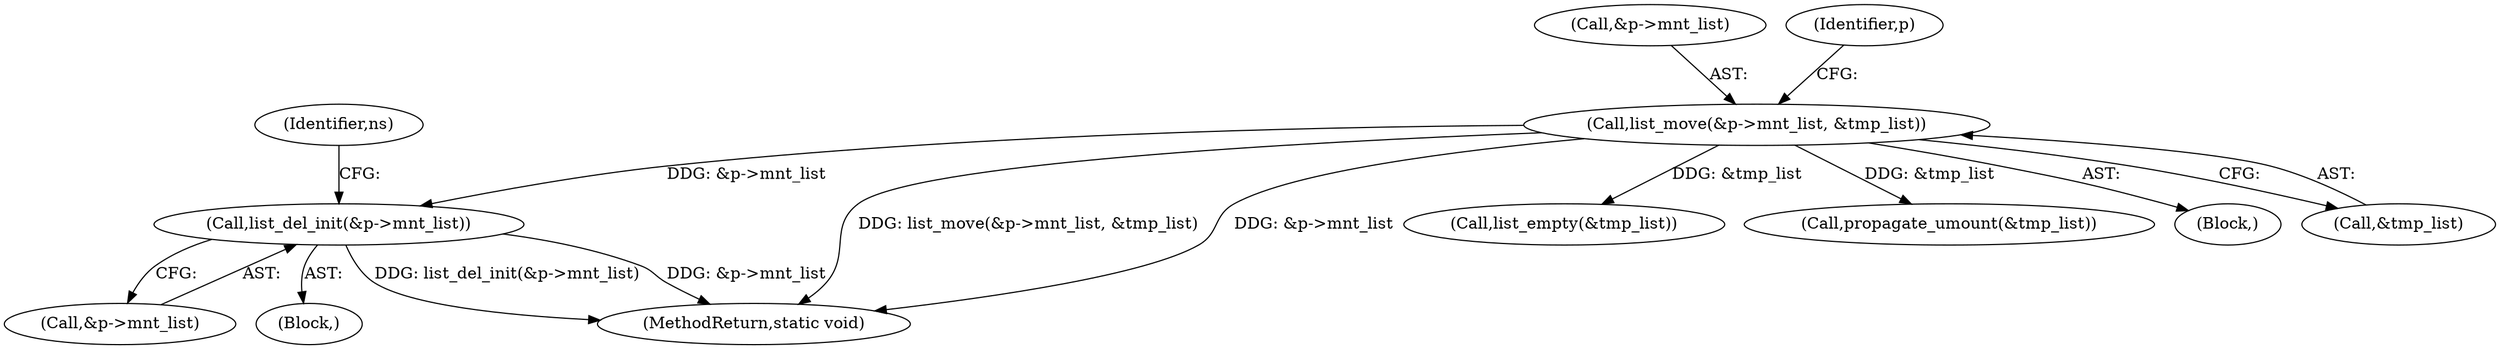 digraph "0_linux_d29216842a85c7970c536108e093963f02714498_4@pointer" {
"1000168" [label="(Call,list_del_init(&p->mnt_list))"];
"1000135" [label="(Call,list_move(&p->mnt_list, &tmp_list))"];
"1000135" [label="(Call,list_move(&p->mnt_list, &tmp_list))"];
"1000157" [label="(Call,list_empty(&tmp_list))"];
"1000174" [label="(Identifier,ns)"];
"1000168" [label="(Call,list_del_init(&p->mnt_list))"];
"1000169" [label="(Call,&p->mnt_list)"];
"1000160" [label="(Block,)"];
"1000152" [label="(Call,propagate_umount(&tmp_list))"];
"1000136" [label="(Call,&p->mnt_list)"];
"1000127" [label="(Block,)"];
"1000123" [label="(Identifier,p)"];
"1000140" [label="(Call,&tmp_list)"];
"1000256" [label="(MethodReturn,static void)"];
"1000168" -> "1000160"  [label="AST: "];
"1000168" -> "1000169"  [label="CFG: "];
"1000169" -> "1000168"  [label="AST: "];
"1000174" -> "1000168"  [label="CFG: "];
"1000168" -> "1000256"  [label="DDG: list_del_init(&p->mnt_list)"];
"1000168" -> "1000256"  [label="DDG: &p->mnt_list"];
"1000135" -> "1000168"  [label="DDG: &p->mnt_list"];
"1000135" -> "1000127"  [label="AST: "];
"1000135" -> "1000140"  [label="CFG: "];
"1000136" -> "1000135"  [label="AST: "];
"1000140" -> "1000135"  [label="AST: "];
"1000123" -> "1000135"  [label="CFG: "];
"1000135" -> "1000256"  [label="DDG: list_move(&p->mnt_list, &tmp_list)"];
"1000135" -> "1000256"  [label="DDG: &p->mnt_list"];
"1000135" -> "1000152"  [label="DDG: &tmp_list"];
"1000135" -> "1000157"  [label="DDG: &tmp_list"];
}
